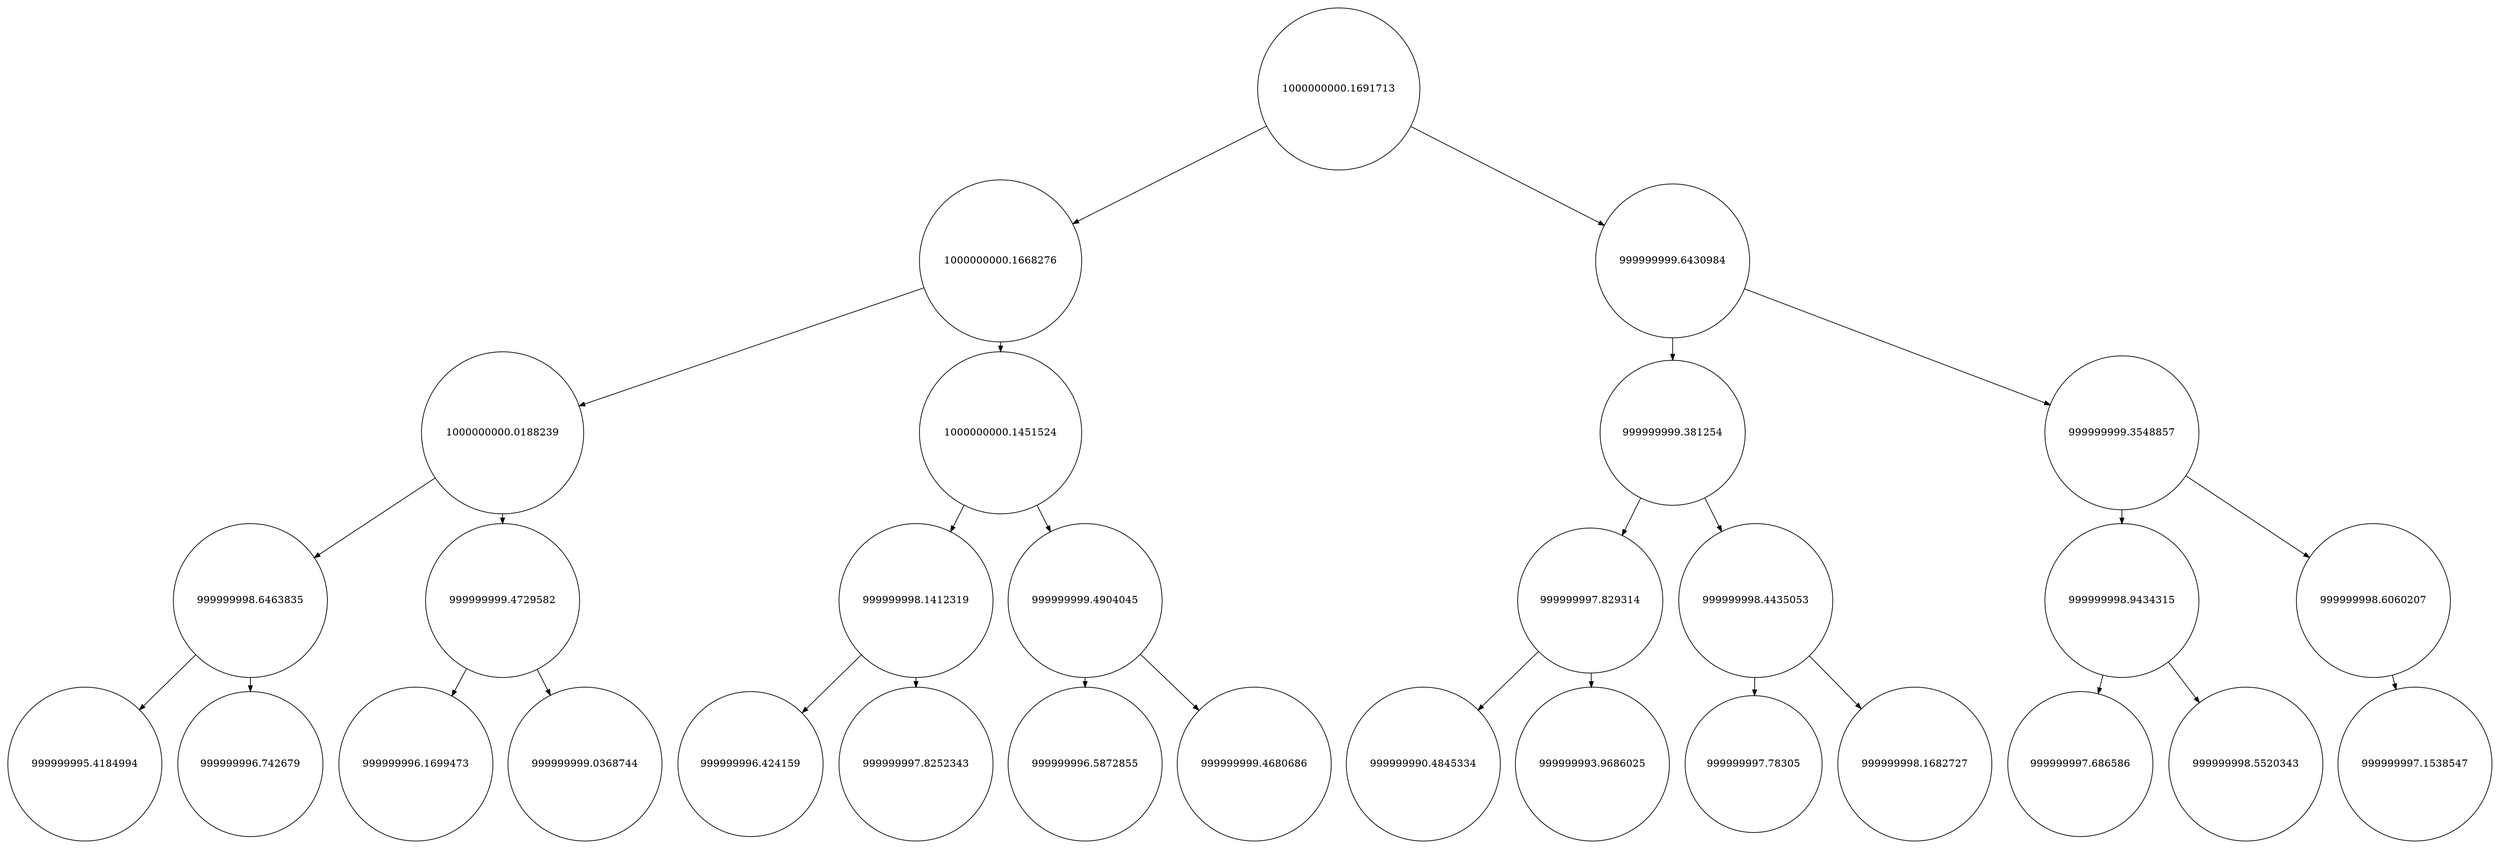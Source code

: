 
    digraph G {
    nodesep=0.3;
    ranksep=0.2;
    margin=0.1;
    node [shape=circle];
    edge [arrowsize=0.8];
    1 -> 2[side=left];
1 -> 3;
2 -> 4[side=left];
2 -> 5;
3 -> 6[side=left];
3 -> 7;
4 -> 8[side=left];
4 -> 9;
5 -> 10[side=left];
5 -> 11;
6 -> 12[side=left];
6 -> 13;
7 -> 14[side=left];
7 -> 15;
8 -> 16[side=left];
8 -> 17;
9 -> 18[side=left];
9 -> 19;
10 -> 20[side=left];
10 -> 21;
11 -> 22[side=left];
11 -> 23;
12 -> 24[side=left];
12 -> 25;
13 -> 26[side=left];
13 -> 27;
14 -> 28[side=left];
14 -> 29;
15 -> 30[side=left];
1[label="1000000000.1691713"]
2[label="1000000000.1668276"]
3[label="999999999.6430984"]
4[label="1000000000.0188239"]
5[label="1000000000.1451524"]
6[label="999999999.381254"]
7[label="999999999.3548857"]
8[label="999999998.6463835"]
9[label="999999999.4729582"]
10[label="999999998.1412319"]
11[label="999999999.4904045"]
12[label="999999997.829314"]
13[label="999999998.4435053"]
14[label="999999998.9434315"]
15[label="999999998.6060207"]
16[label="999999995.4184994"]
17[label="999999996.742679"]
18[label="999999996.1699473"]
19[label="999999999.0368744"]
20[label="999999996.424159"]
21[label="999999997.8252343"]
22[label="999999996.5872855"]
23[label="999999999.4680686"]
24[label="999999990.4845334"]
25[label="999999993.9686025"]
26[label="999999997.78305"]
27[label="999999998.1682727"]
28[label="999999997.686586"]
29[label="999999998.5520343"]
30[label="999999997.1538547"]}